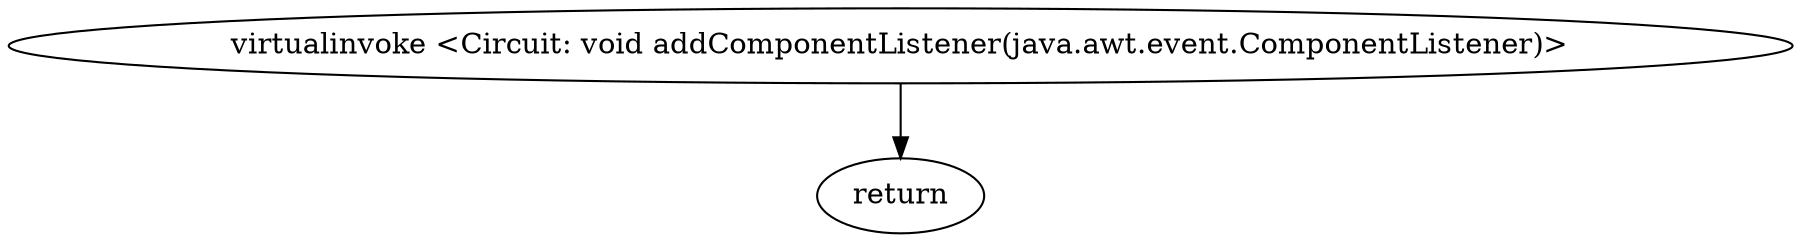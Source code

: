 digraph "" {
"virtualinvoke <Circuit: void addComponentListener(java.awt.event.ComponentListener)>";
 "virtualinvoke <Circuit: void addComponentListener(java.awt.event.ComponentListener)>"->"return";
}
